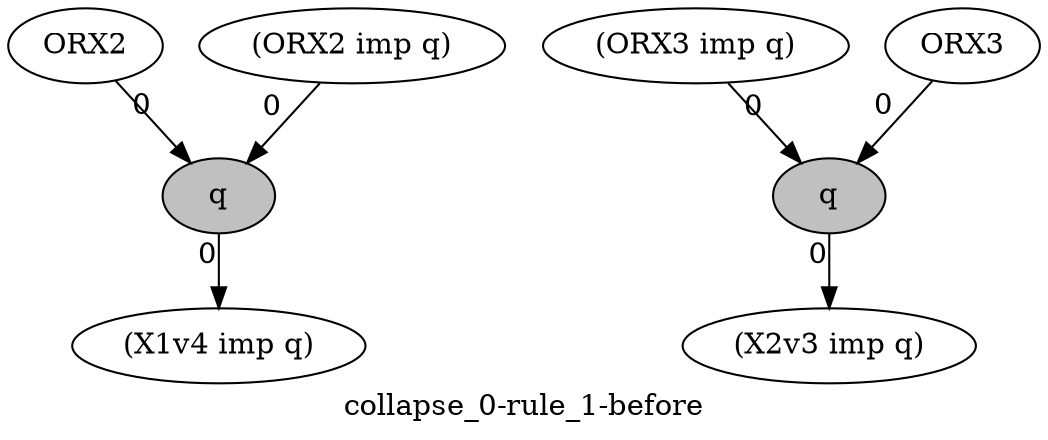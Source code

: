 strict digraph  {
	graph [collapsed_nodes="['639', '1551']",
		label="collapse_0-rule_1-before"
	];
	node [label="\N"];
	1551	 [ancestor_target=False,
		fillcolor=grey,
		formula=q,
		hypothesis=False,
		label=q,
		style=filled];
	1552	 [ancestor_target=False,
		formula="(X1v4 imp q)",
		hypothesis=False,
		label="(X1v4 imp q)"];
	1551 -> 1552	 [ancestor=False,
		dependencies=0000000000000000000000000000000000000000000000000000000000110000000000000000000001000000000000000000000000000000000000000000000000000010000,
		xlabel=0];
	1550	 [ancestor_target=False,
		formula=ORX2,
		hypothesis=False,
		label=ORX2];
	1550 -> 1551	 [ancestor=False,
		dependencies=0000000000000000000000000000000000000000000000000000000000100000000000000000000000000000000000000000000000000000000000000000000000000000000,
		xlabel=0];
	632	 [ancestor_target=False,
		formula="(ORX3 imp q)",
		hypothesis=False,
		label="(ORX3 imp q)"];
	639	 [ancestor_target=False,
		fillcolor=grey,
		formula=q,
		hypothesis=False,
		label=q,
		style=filled];
	632 -> 639	 [ancestor=False,
		dependencies=0000000000000000000000000000000000000000000100000000000000000000000010010001000000000000000000000000000000000000000000000000000000010000000,
		xlabel=0];
	638	 [ancestor_target=False,
		formula=ORX3,
		hypothesis=False,
		label=ORX3];
	638 -> 639	 [ancestor=False,
		dependencies=0000000000000000000000000000000000000000000001000000000000000000000000000000000000000000000000000000000000000000000000000000000000000000000,
		xlabel=0];
	640	 [ancestor_target=False,
		formula="(X2v3 imp q)",
		hypothesis=False,
		label="(X2v3 imp q)"];
	639 -> 640	 [ancestor=False,
		dependencies=0000000000000000000000000000000000000000000101000000000000000000000010010001000000000000000000000000000000000000000000000000000000010000000,
		xlabel=0];
	1544	 [ancestor_target=False,
		formula="(ORX2 imp q)",
		hypothesis=False,
		label="(ORX2 imp q)"];
	1544 -> 1551	 [ancestor=False,
		dependencies=0000000000000000000000000000000000000000000000000000000000010000000000000000000001000000000000000000000000000000000000000000000000000010000,
		xlabel=0];
}
